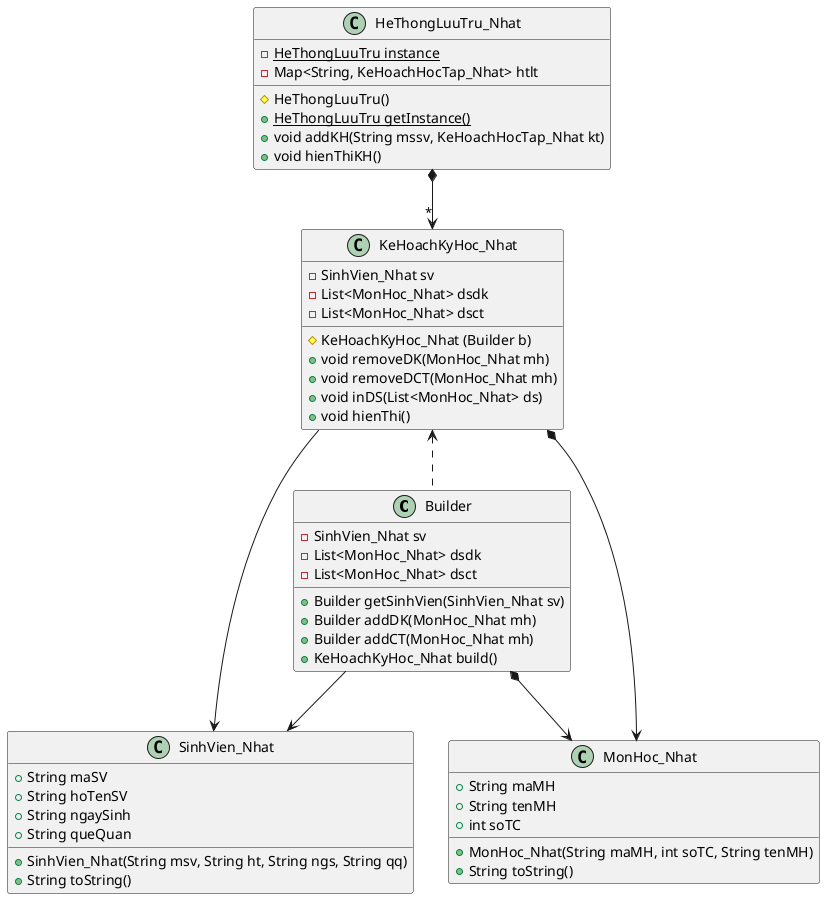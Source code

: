@startuml
'https://plantuml.com/class-diagram

class Builder{
    - SinhVien_Nhat sv
    - List<MonHoc_Nhat> dsdk
    - List<MonHoc_Nhat> dsct
    + Builder getSinhVien(SinhVien_Nhat sv)
    + Builder addDK(MonHoc_Nhat mh)
    + Builder addCT(MonHoc_Nhat mh)
    + KeHoachKyHoc_Nhat build()
}

class KeHoachKyHoc_Nhat{
    - SinhVien_Nhat sv
    - List<MonHoc_Nhat> dsdk
    - List<MonHoc_Nhat> dsct
    # KeHoachKyHoc_Nhat (Builder b)
    + void removeDK(MonHoc_Nhat mh)
    + void removeDCT(MonHoc_Nhat mh)
    + void inDS(List<MonHoc_Nhat> ds)
    + void hienThi()
}

class SinhVien_Nhat{
    + String maSV
    + String hoTenSV
    + String ngaySinh
    + String queQuan
    + SinhVien_Nhat(String msv, String ht, String ngs, String qq)
    + String toString()

}

class MonHoc_Nhat{
    + String maMH
    + String tenMH
    + int soTC
    + MonHoc_Nhat(String maMH, int soTC, String tenMH)
    + String toString()
}

class HeThongLuuTru_Nhat{
    - {static} HeThongLuuTru instance
    - Map<String, KeHoachHocTap_Nhat> htlt
    # HeThongLuuTru()
    + {static} HeThongLuuTru getInstance()
    + void addKH(String mssv, KeHoachHocTap_Nhat kt)
    + void hienThiKH()
}

KeHoachKyHoc_Nhat <.. Builder
Builder --> SinhVien_Nhat
KeHoachKyHoc_Nhat --> SinhVien_Nhat
Builder *--> MonHoc_Nhat
KeHoachKyHoc_Nhat *--> MonHoc_Nhat

HeThongLuuTru_Nhat *--> "*" KeHoachKyHoc_Nhat

@enduml